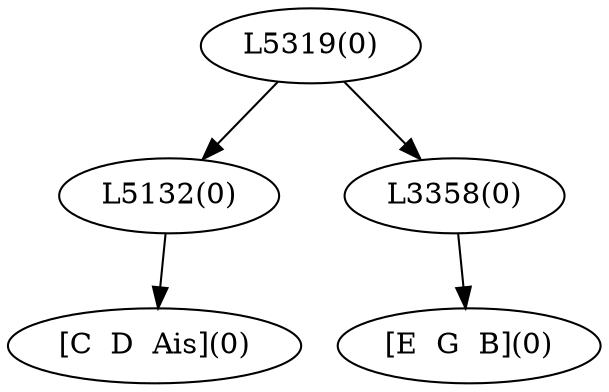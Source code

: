 digraph sample{
"L5132(0)"->"[C  D  Ais](0)"
"L3358(0)"->"[E  G  B](0)"
"L5319(0)"->"L5132(0)"
"L5319(0)"->"L3358(0)"
{rank = min; "L5319(0)"}
{rank = same; "L5132(0)"; "L3358(0)";}
{rank = max; "[C  D  Ais](0)"; "[E  G  B](0)";}
}